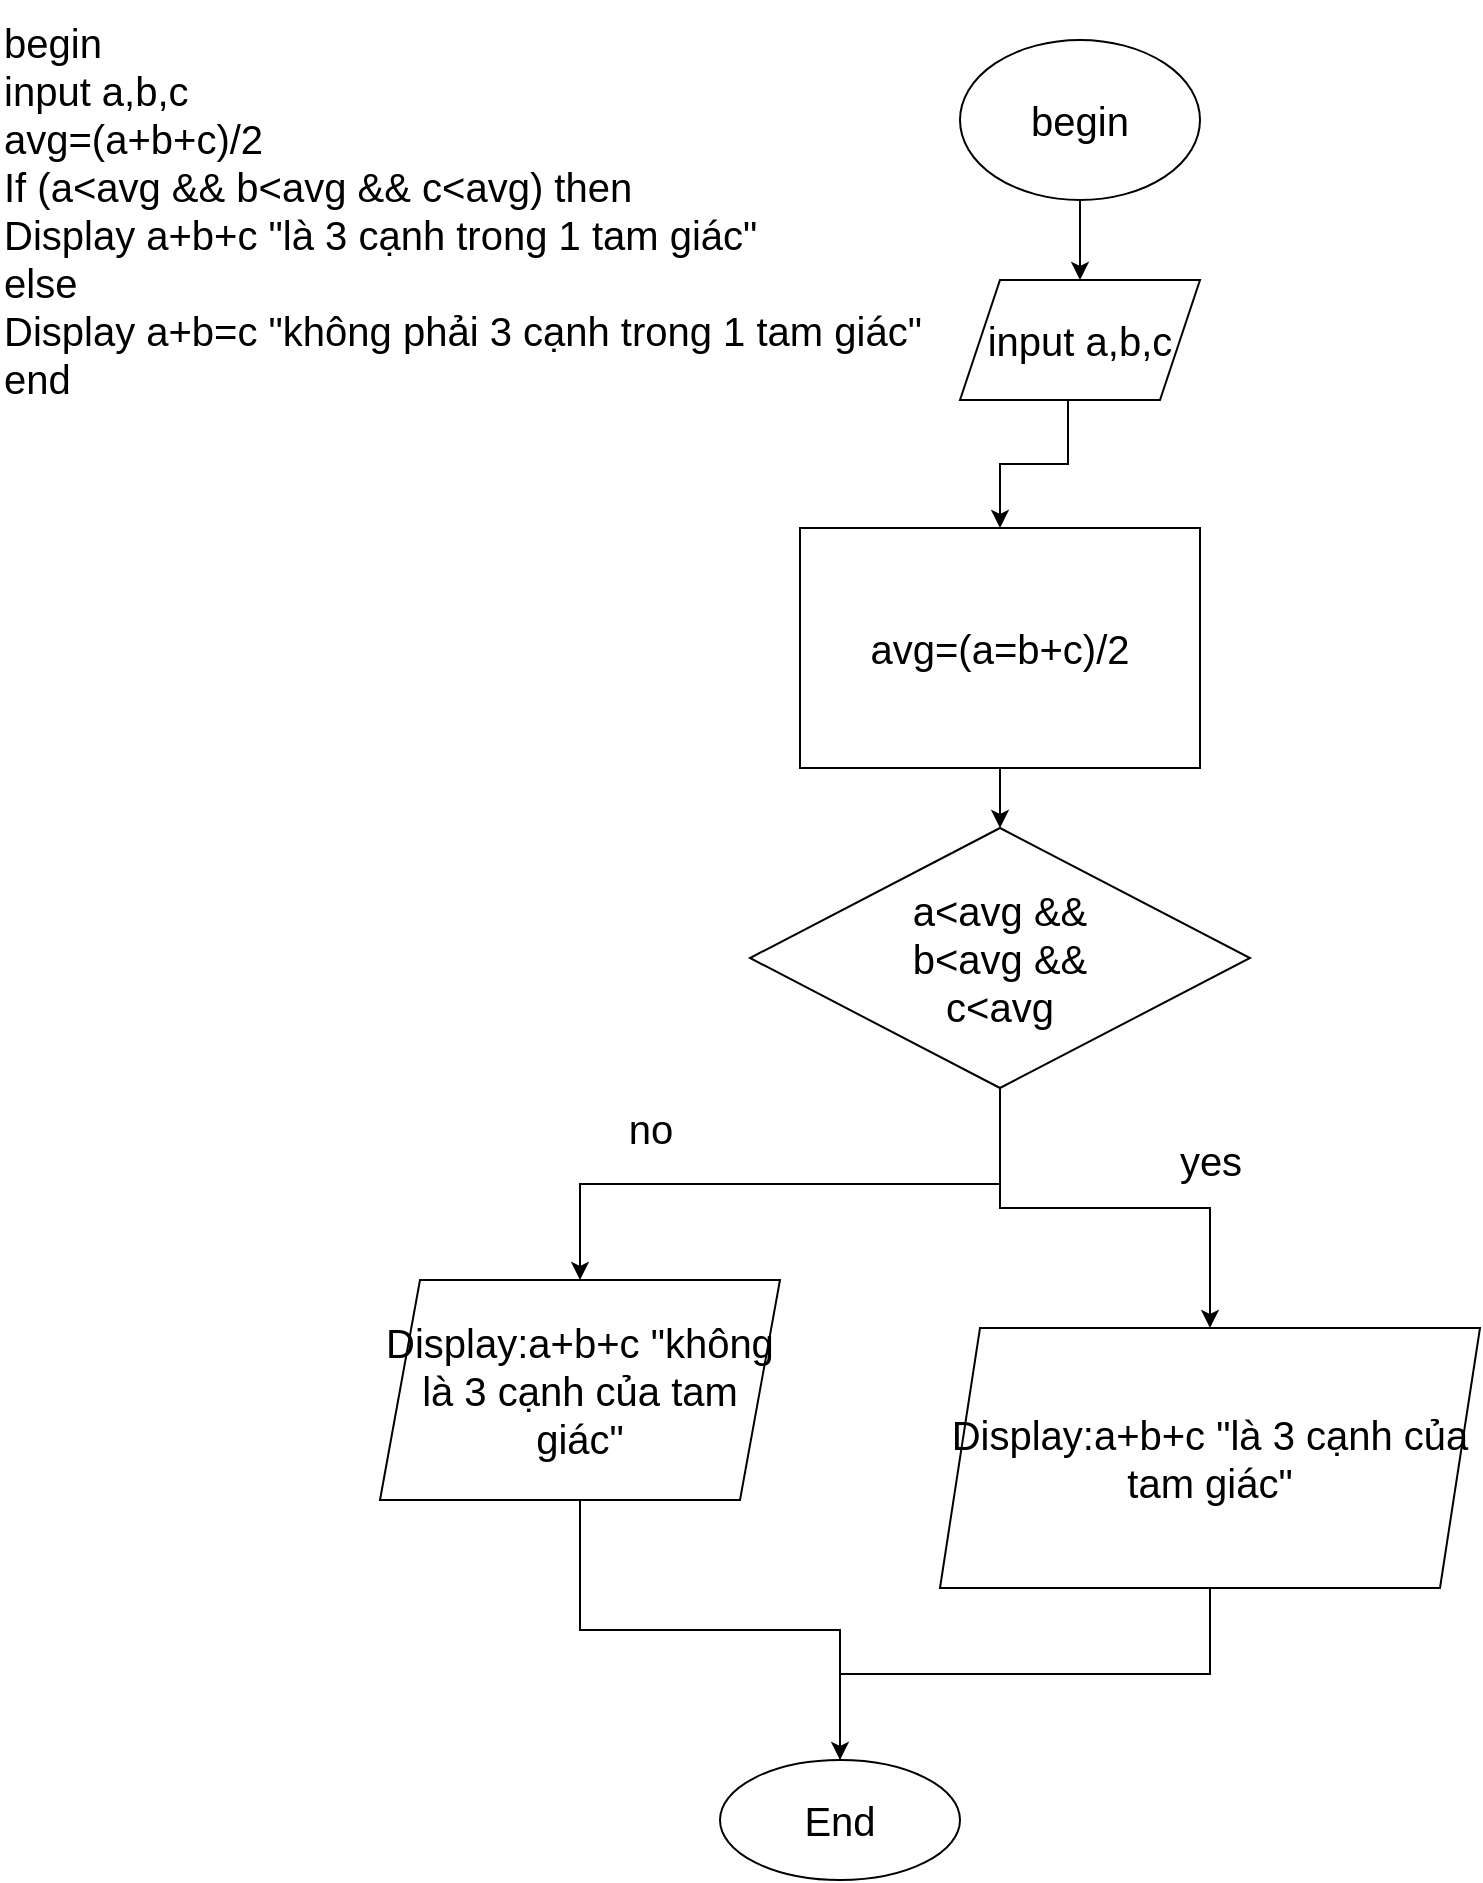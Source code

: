 <mxfile version="20.6.2" type="device"><diagram id="C5RBs43oDa-KdzZeNtuy" name="Page-1"><mxGraphModel dx="1259" dy="623" grid="1" gridSize="10" guides="1" tooltips="1" connect="1" arrows="1" fold="1" page="1" pageScale="1" pageWidth="827" pageHeight="1169" math="0" shadow="0"><root><mxCell id="WIyWlLk6GJQsqaUBKTNV-0"/><mxCell id="WIyWlLk6GJQsqaUBKTNV-1" parent="WIyWlLk6GJQsqaUBKTNV-0"/><mxCell id="UCOOmQo7N-Ceb0IVRm68-2" value="" style="edgeStyle=orthogonalEdgeStyle;rounded=0;orthogonalLoop=1;jettySize=auto;html=1;fontSize=20;exitX=0.5;exitY=1;exitDx=0;exitDy=0;" edge="1" parent="WIyWlLk6GJQsqaUBKTNV-1" source="UCOOmQo7N-Ceb0IVRm68-0" target="UCOOmQo7N-Ceb0IVRm68-1"><mxGeometry relative="1" as="geometry"><mxPoint x="540" y="228" as="sourcePoint"/></mxGeometry></mxCell><mxCell id="UCOOmQo7N-Ceb0IVRm68-0" value="begin" style="ellipse;whiteSpace=wrap;html=1;fontSize=20;" vertex="1" parent="WIyWlLk6GJQsqaUBKTNV-1"><mxGeometry x="480" y="70" width="120" height="80" as="geometry"/></mxCell><mxCell id="UCOOmQo7N-Ceb0IVRm68-4" value="" style="edgeStyle=orthogonalEdgeStyle;rounded=0;orthogonalLoop=1;jettySize=auto;html=1;fontSize=20;exitX=0.45;exitY=1;exitDx=0;exitDy=0;exitPerimeter=0;" edge="1" parent="WIyWlLk6GJQsqaUBKTNV-1" source="UCOOmQo7N-Ceb0IVRm68-1" target="UCOOmQo7N-Ceb0IVRm68-3"><mxGeometry relative="1" as="geometry"><mxPoint x="540" y="344" as="sourcePoint"/></mxGeometry></mxCell><mxCell id="UCOOmQo7N-Ceb0IVRm68-1" value="input a,b,c" style="shape=parallelogram;perimeter=parallelogramPerimeter;whiteSpace=wrap;html=1;fixedSize=1;fontSize=20;" vertex="1" parent="WIyWlLk6GJQsqaUBKTNV-1"><mxGeometry x="480" y="190" width="120" height="60" as="geometry"/></mxCell><mxCell id="UCOOmQo7N-Ceb0IVRm68-8" value="" style="edgeStyle=orthogonalEdgeStyle;rounded=0;orthogonalLoop=1;jettySize=auto;html=1;fontSize=20;" edge="1" parent="WIyWlLk6GJQsqaUBKTNV-1" source="UCOOmQo7N-Ceb0IVRm68-3" target="UCOOmQo7N-Ceb0IVRm68-7"><mxGeometry relative="1" as="geometry"/></mxCell><mxCell id="UCOOmQo7N-Ceb0IVRm68-3" value="avg=(a=b+c)/2" style="whiteSpace=wrap;html=1;fontSize=20;" vertex="1" parent="WIyWlLk6GJQsqaUBKTNV-1"><mxGeometry x="400" y="314" width="200" height="120" as="geometry"/></mxCell><mxCell id="UCOOmQo7N-Ceb0IVRm68-10" value="" style="edgeStyle=orthogonalEdgeStyle;rounded=0;orthogonalLoop=1;jettySize=auto;html=1;fontSize=20;" edge="1" parent="WIyWlLk6GJQsqaUBKTNV-1" source="UCOOmQo7N-Ceb0IVRm68-7" target="UCOOmQo7N-Ceb0IVRm68-9"><mxGeometry relative="1" as="geometry"/></mxCell><mxCell id="UCOOmQo7N-Ceb0IVRm68-12" value="" style="edgeStyle=orthogonalEdgeStyle;rounded=0;orthogonalLoop=1;jettySize=auto;html=1;fontSize=20;" edge="1" parent="WIyWlLk6GJQsqaUBKTNV-1" source="UCOOmQo7N-Ceb0IVRm68-7" target="UCOOmQo7N-Ceb0IVRm68-11"><mxGeometry relative="1" as="geometry"/></mxCell><mxCell id="UCOOmQo7N-Ceb0IVRm68-7" value="a&amp;lt;avg &amp;amp;&amp;amp;&lt;br style=&quot;font-size: 20px;&quot;&gt;b&amp;lt;avg &amp;amp;&amp;amp;&lt;br style=&quot;font-size: 20px;&quot;&gt;c&amp;lt;avg" style="rhombus;whiteSpace=wrap;html=1;fontSize=20;" vertex="1" parent="WIyWlLk6GJQsqaUBKTNV-1"><mxGeometry x="375" y="464" width="250" height="130" as="geometry"/></mxCell><mxCell id="UCOOmQo7N-Ceb0IVRm68-9" value="Display:a+b+c &quot;là 3 cạnh của tam giác&quot;" style="shape=parallelogram;perimeter=parallelogramPerimeter;whiteSpace=wrap;html=1;fixedSize=1;fontSize=20;" vertex="1" parent="WIyWlLk6GJQsqaUBKTNV-1"><mxGeometry x="470" y="714" width="270" height="130" as="geometry"/></mxCell><mxCell id="UCOOmQo7N-Ceb0IVRm68-19" value="" style="edgeStyle=orthogonalEdgeStyle;rounded=0;orthogonalLoop=1;jettySize=auto;html=1;fontSize=20;entryX=0.5;entryY=0;entryDx=0;entryDy=0;" edge="1" parent="WIyWlLk6GJQsqaUBKTNV-1" source="UCOOmQo7N-Ceb0IVRm68-11" target="UCOOmQo7N-Ceb0IVRm68-16"><mxGeometry relative="1" as="geometry"><mxPoint x="430" y="714" as="targetPoint"/></mxGeometry></mxCell><mxCell id="UCOOmQo7N-Ceb0IVRm68-11" value="Display:a+b+c &quot;không là 3 cạnh của tam giác&quot;" style="shape=parallelogram;perimeter=parallelogramPerimeter;whiteSpace=wrap;html=1;fixedSize=1;fontSize=20;" vertex="1" parent="WIyWlLk6GJQsqaUBKTNV-1"><mxGeometry x="190" y="690" width="200" height="110" as="geometry"/></mxCell><mxCell id="UCOOmQo7N-Ceb0IVRm68-14" value="yes" style="text;html=1;align=center;verticalAlign=middle;resizable=0;points=[];autosize=1;strokeColor=none;fillColor=none;fontSize=20;" vertex="1" parent="WIyWlLk6GJQsqaUBKTNV-1"><mxGeometry x="580" y="610" width="50" height="40" as="geometry"/></mxCell><mxCell id="UCOOmQo7N-Ceb0IVRm68-15" value="no" style="text;html=1;align=center;verticalAlign=middle;resizable=0;points=[];autosize=1;strokeColor=none;fillColor=none;fontSize=20;" vertex="1" parent="WIyWlLk6GJQsqaUBKTNV-1"><mxGeometry x="300" y="594" width="50" height="40" as="geometry"/></mxCell><mxCell id="UCOOmQo7N-Ceb0IVRm68-16" value="End" style="ellipse;whiteSpace=wrap;html=1;fontSize=20;" vertex="1" parent="WIyWlLk6GJQsqaUBKTNV-1"><mxGeometry x="360" y="930" width="120" height="60" as="geometry"/></mxCell><mxCell id="UCOOmQo7N-Ceb0IVRm68-20" value="" style="edgeStyle=orthogonalEdgeStyle;rounded=0;orthogonalLoop=1;jettySize=auto;html=1;endArrow=none;fontSize=20;entryX=0.5;entryY=0;entryDx=0;entryDy=0;" edge="1" parent="WIyWlLk6GJQsqaUBKTNV-1" source="UCOOmQo7N-Ceb0IVRm68-9" target="UCOOmQo7N-Ceb0IVRm68-16"><mxGeometry relative="1" as="geometry"><mxPoint x="540" y="674" as="sourcePoint"/><mxPoint x="430" y="714" as="targetPoint"/></mxGeometry></mxCell><mxCell id="UCOOmQo7N-Ceb0IVRm68-21" value="begin&lt;br style=&quot;font-size: 20px;&quot;&gt;input a,b,c&lt;br style=&quot;font-size: 20px;&quot;&gt;avg=(a+b+c)/2&lt;br&gt;If (a&amp;lt;avg &amp;amp;&amp;amp; b&amp;lt;avg &amp;amp;&amp;amp; c&amp;lt;avg) then&lt;br&gt;Display a+b+c &quot;là 3 cạnh trong 1 tam giác&quot;&lt;br&gt;else&lt;br&gt;Display a+b=c &quot;không phải 3 cạnh trong 1 tam giác&quot;&lt;br&gt;end&lt;br&gt;" style="text;html=1;align=left;verticalAlign=middle;resizable=0;points=[];autosize=1;strokeColor=none;fillColor=none;fontSize=20;" vertex="1" parent="WIyWlLk6GJQsqaUBKTNV-1"><mxGeometry y="50" width="480" height="210" as="geometry"/></mxCell></root></mxGraphModel></diagram></mxfile>